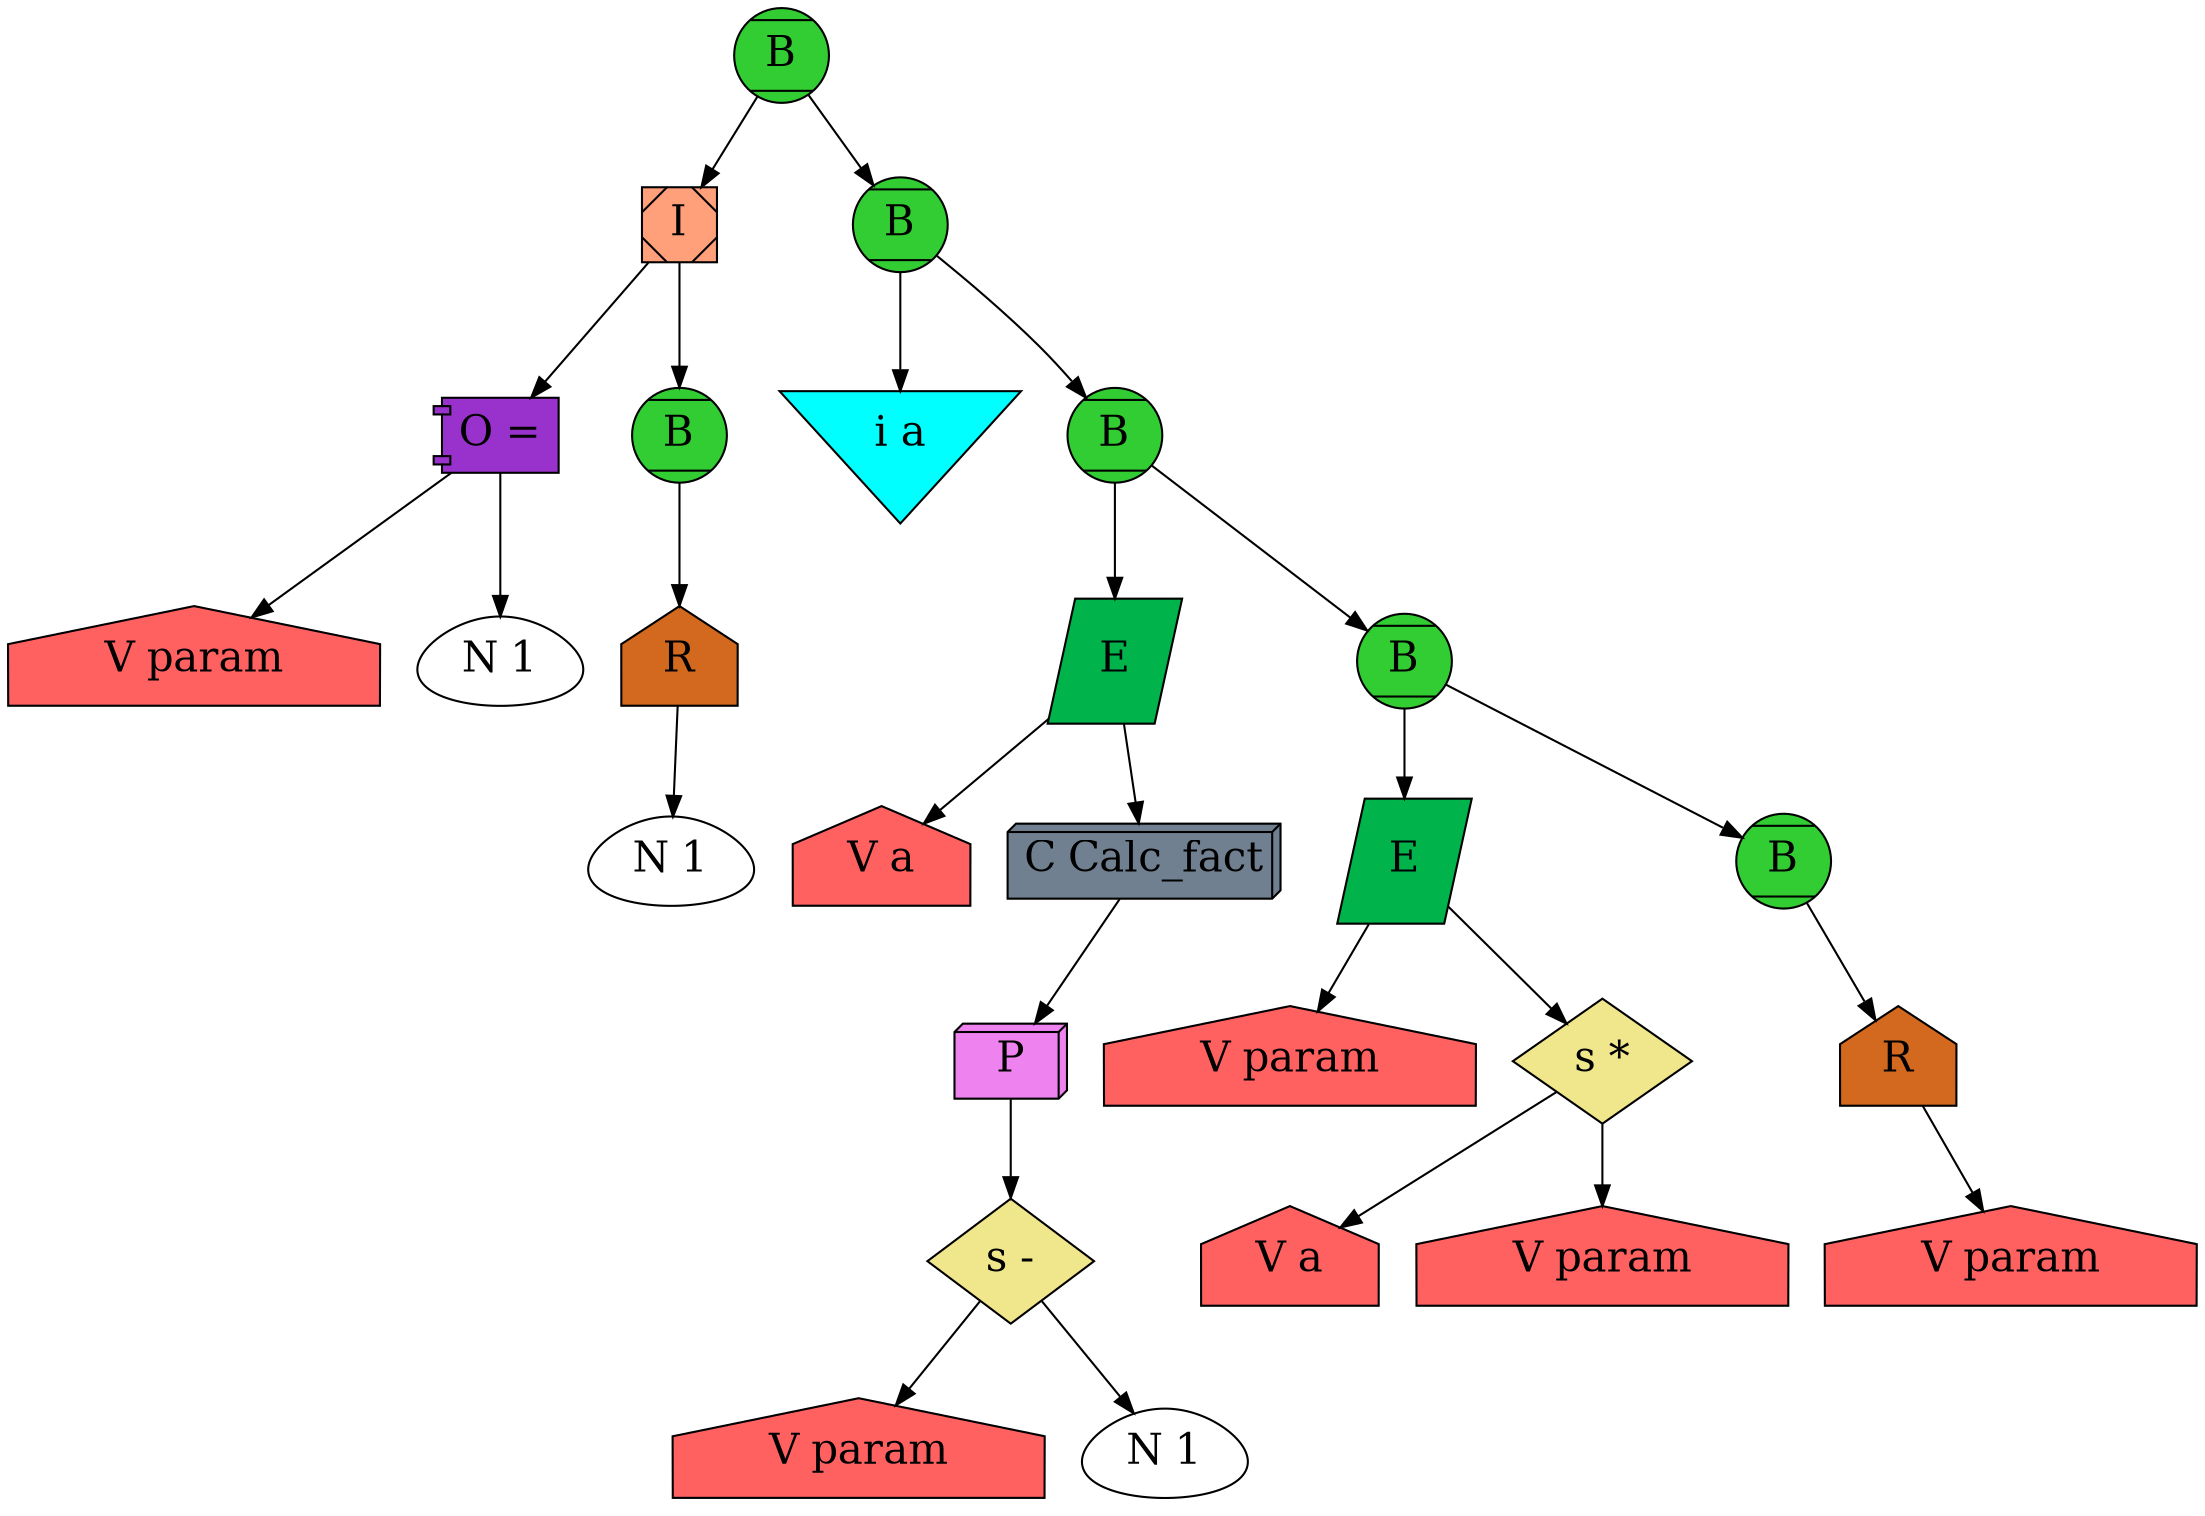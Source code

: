 digraph {
	node[color = "#000000", fontsize = 20];
	edge[color = "#000000", fontsize = 20];
		hey15[label = "B", shape = "Mcircle", color="#000000", style="filled", fillcolor = "#32CD32"];
		hey15->hey16;
		hey16[label = "I", shape = "Msquare", color="#000000", style="filled", fillcolor = "#FFA07A"];
		hey16->hey17;
		hey17[label = "O =", shape = "component", color="#000000", style="filled", fillcolor = "#9932CC"];
		hey17->hey18;
		hey18[label = "V param", shape = "house", color="#000000", style="filled", fillcolor = "#ff6161"];
		hey17->hey19;
		hey19[label = "N 1", shape = "egg", color="#000000", style="filled", fillcolor = "#FFFFFF"];
		hey16->hey20;
		hey20[label = "B", shape = "Mcircle", color="#000000", style="filled", fillcolor = "#32CD32"];
		hey20->hey21;
		hey21[label = "R", shape = "house", color="#000000", style="filled", fillcolor = "#D2691E"];
		hey21->hey22;
		hey22[label = "N 1", shape = "egg", color="#000000", style="filled", fillcolor = "#FFFFFF"];
		hey15->hey23;
		hey23[label = "B", shape = "Mcircle", color="#000000", style="filled", fillcolor = "#32CD32"];
		hey23->hey24;
		hey24[label = "i a", shape = "invtriangle", color="#000000", style="filled", fillcolor = "#00FFFF"];
		hey23->hey25;
		hey25[label = "B", shape = "Mcircle", color="#000000", style="filled", fillcolor = "#32CD32"];
		hey25->hey26;
		hey26[label = "E", shape = "parallelogram", color="#000000", style="filled", fillcolor = "#00b34a"];
		hey26->hey27;
		hey27[label = "V a", shape = "house", color="#000000", style="filled", fillcolor = "#ff6161"];
		hey26->hey28;
		hey28[label = "C Calc_fact", shape = "box3d", color="#000000", style="filled", fillcolor = "#708090"];
		hey28->hey29;
		hey29[label = "P", shape = "box3d", color="#000000", style="filled", fillcolor = "#EE82EE"];
		hey29->hey30;
		hey30[label = "s -", shape = "diamond", color="#000000", style="filled", fillcolor = "#F0E68C"];
		hey30->hey31;
		hey31[label = "V param", shape = "house", color="#000000", style="filled", fillcolor = "#ff6161"];
		hey30->hey32;
		hey32[label = "N 1", shape = "egg", color="#000000", style="filled", fillcolor = "#FFFFFF"];
		hey25->hey33;
		hey33[label = "B", shape = "Mcircle", color="#000000", style="filled", fillcolor = "#32CD32"];
		hey33->hey34;
		hey34[label = "E", shape = "parallelogram", color="#000000", style="filled", fillcolor = "#00b34a"];
		hey34->hey35;
		hey35[label = "V param", shape = "house", color="#000000", style="filled", fillcolor = "#ff6161"];
		hey34->hey36;
		hey36[label = "s *", shape = "diamond", color="#000000", style="filled", fillcolor = "#F0E68C"];
		hey36->hey37;
		hey37[label = "V a", shape = "house", color="#000000", style="filled", fillcolor = "#ff6161"];
		hey36->hey38;
		hey38[label = "V param", shape = "house", color="#000000", style="filled", fillcolor = "#ff6161"];
		hey33->hey39;
		hey39[label = "B", shape = "Mcircle", color="#000000", style="filled", fillcolor = "#32CD32"];
		hey39->hey40;
		hey40[label = "R", shape = "house", color="#000000", style="filled", fillcolor = "#D2691E"];
		hey40->hey41;
		hey41[label = "V param", shape = "house", color="#000000", style="filled", fillcolor = "#ff6161"];
}